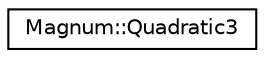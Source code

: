 digraph "圖形化之類別階層"
{
  edge [fontname="Helvetica",fontsize="10",labelfontname="Helvetica",labelfontsize="10"];
  node [fontname="Helvetica",fontsize="10",shape=record];
  rankdir="LR";
  Node1 [label="Magnum::Quadratic3",height=0.2,width=0.4,color="black", fillcolor="white", style="filled",URL="$class_magnum_1_1_quadratic3.html"];
}
